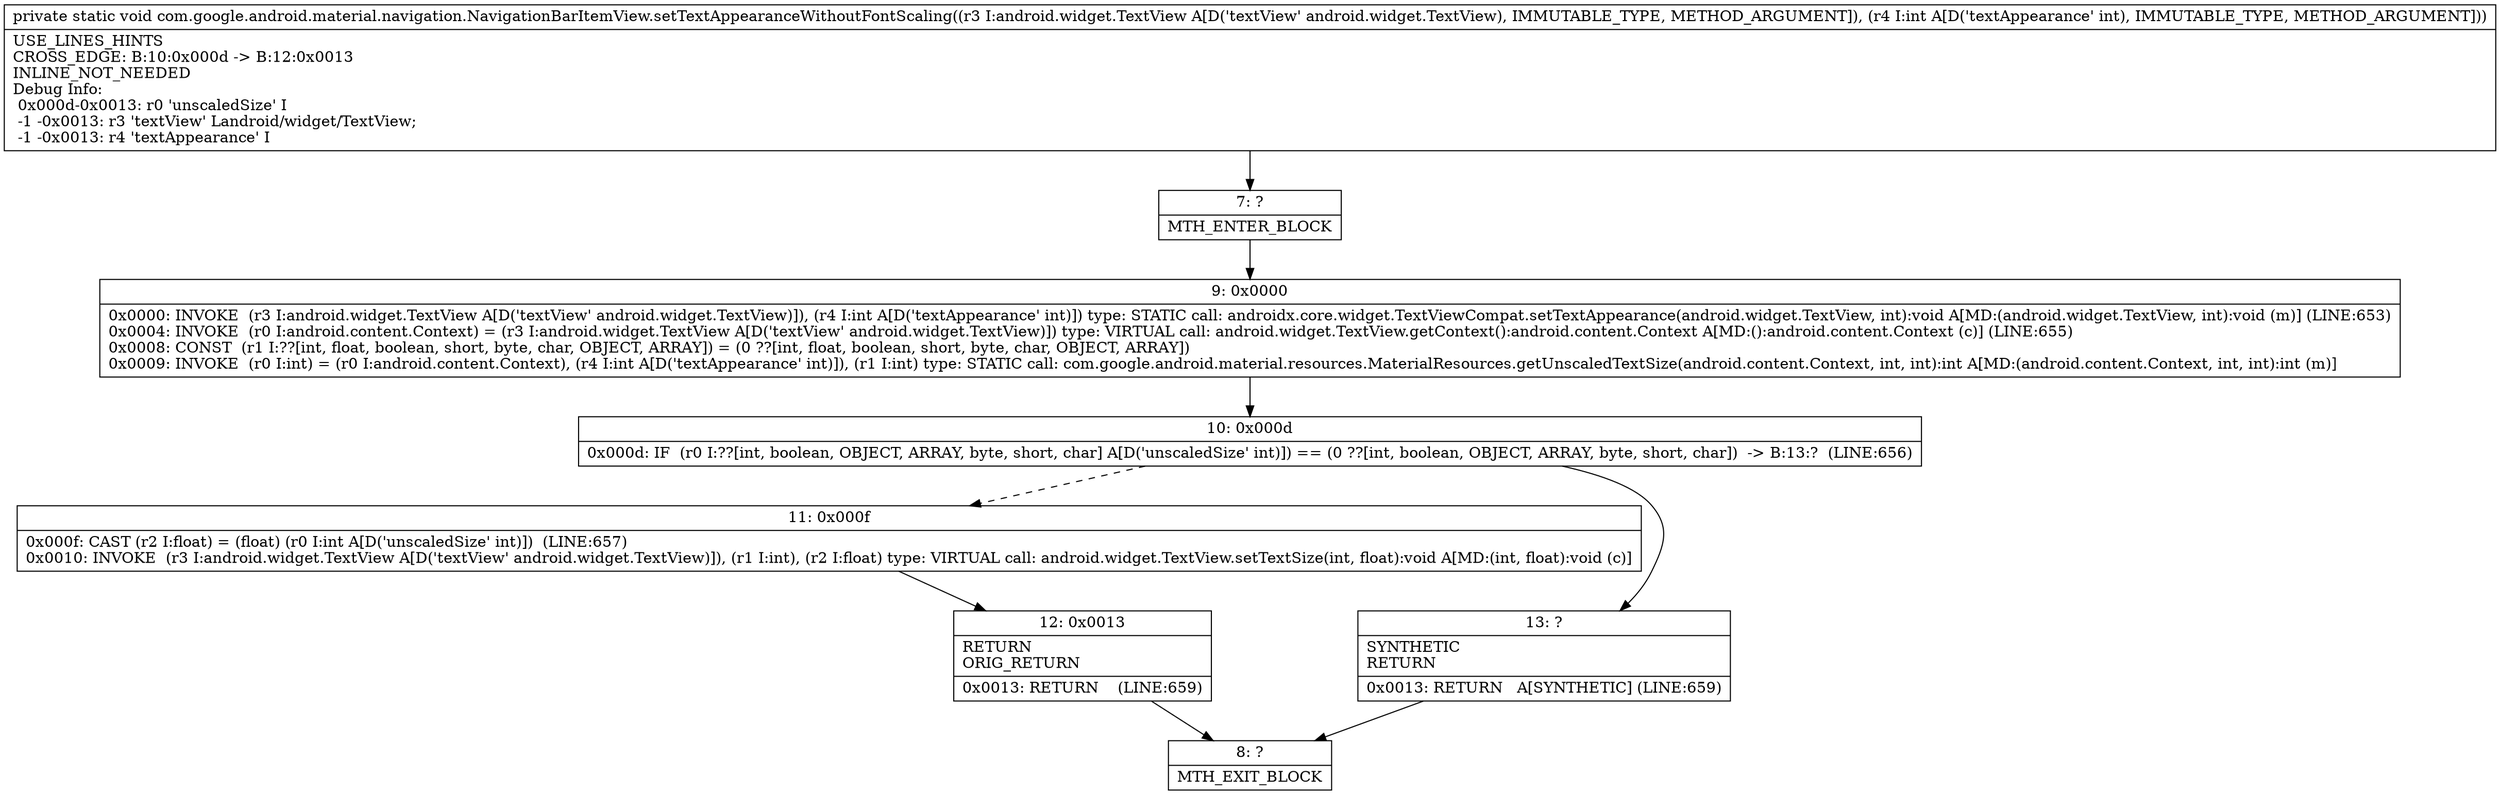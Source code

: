 digraph "CFG forcom.google.android.material.navigation.NavigationBarItemView.setTextAppearanceWithoutFontScaling(Landroid\/widget\/TextView;I)V" {
Node_7 [shape=record,label="{7\:\ ?|MTH_ENTER_BLOCK\l}"];
Node_9 [shape=record,label="{9\:\ 0x0000|0x0000: INVOKE  (r3 I:android.widget.TextView A[D('textView' android.widget.TextView)]), (r4 I:int A[D('textAppearance' int)]) type: STATIC call: androidx.core.widget.TextViewCompat.setTextAppearance(android.widget.TextView, int):void A[MD:(android.widget.TextView, int):void (m)] (LINE:653)\l0x0004: INVOKE  (r0 I:android.content.Context) = (r3 I:android.widget.TextView A[D('textView' android.widget.TextView)]) type: VIRTUAL call: android.widget.TextView.getContext():android.content.Context A[MD:():android.content.Context (c)] (LINE:655)\l0x0008: CONST  (r1 I:??[int, float, boolean, short, byte, char, OBJECT, ARRAY]) = (0 ??[int, float, boolean, short, byte, char, OBJECT, ARRAY]) \l0x0009: INVOKE  (r0 I:int) = (r0 I:android.content.Context), (r4 I:int A[D('textAppearance' int)]), (r1 I:int) type: STATIC call: com.google.android.material.resources.MaterialResources.getUnscaledTextSize(android.content.Context, int, int):int A[MD:(android.content.Context, int, int):int (m)]\l}"];
Node_10 [shape=record,label="{10\:\ 0x000d|0x000d: IF  (r0 I:??[int, boolean, OBJECT, ARRAY, byte, short, char] A[D('unscaledSize' int)]) == (0 ??[int, boolean, OBJECT, ARRAY, byte, short, char])  \-\> B:13:?  (LINE:656)\l}"];
Node_11 [shape=record,label="{11\:\ 0x000f|0x000f: CAST (r2 I:float) = (float) (r0 I:int A[D('unscaledSize' int)])  (LINE:657)\l0x0010: INVOKE  (r3 I:android.widget.TextView A[D('textView' android.widget.TextView)]), (r1 I:int), (r2 I:float) type: VIRTUAL call: android.widget.TextView.setTextSize(int, float):void A[MD:(int, float):void (c)]\l}"];
Node_12 [shape=record,label="{12\:\ 0x0013|RETURN\lORIG_RETURN\l|0x0013: RETURN    (LINE:659)\l}"];
Node_8 [shape=record,label="{8\:\ ?|MTH_EXIT_BLOCK\l}"];
Node_13 [shape=record,label="{13\:\ ?|SYNTHETIC\lRETURN\l|0x0013: RETURN   A[SYNTHETIC] (LINE:659)\l}"];
MethodNode[shape=record,label="{private static void com.google.android.material.navigation.NavigationBarItemView.setTextAppearanceWithoutFontScaling((r3 I:android.widget.TextView A[D('textView' android.widget.TextView), IMMUTABLE_TYPE, METHOD_ARGUMENT]), (r4 I:int A[D('textAppearance' int), IMMUTABLE_TYPE, METHOD_ARGUMENT]))  | USE_LINES_HINTS\lCROSS_EDGE: B:10:0x000d \-\> B:12:0x0013\lINLINE_NOT_NEEDED\lDebug Info:\l  0x000d\-0x0013: r0 'unscaledSize' I\l  \-1 \-0x0013: r3 'textView' Landroid\/widget\/TextView;\l  \-1 \-0x0013: r4 'textAppearance' I\l}"];
MethodNode -> Node_7;Node_7 -> Node_9;
Node_9 -> Node_10;
Node_10 -> Node_11[style=dashed];
Node_10 -> Node_13;
Node_11 -> Node_12;
Node_12 -> Node_8;
Node_13 -> Node_8;
}

